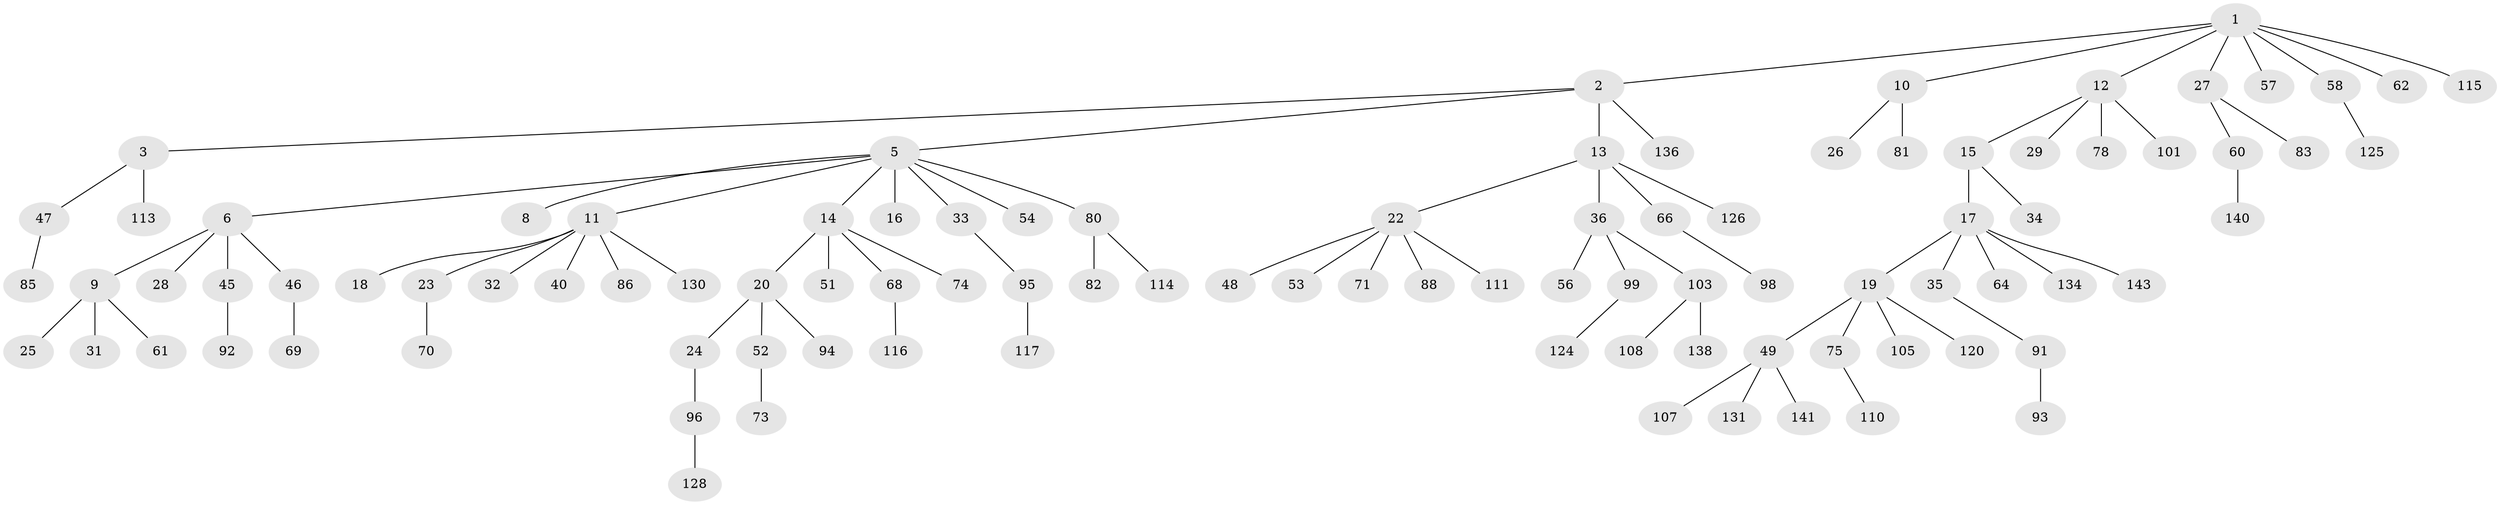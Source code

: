 // Generated by graph-tools (version 1.1) at 2025/24/03/03/25 07:24:07]
// undirected, 98 vertices, 97 edges
graph export_dot {
graph [start="1"]
  node [color=gray90,style=filled];
  1 [super="+43"];
  2 [super="+4"];
  3 [super="+37"];
  5 [super="+7"];
  6 [super="+89"];
  8;
  9 [super="+38"];
  10 [super="+21"];
  11 [super="+122"];
  12 [super="+76"];
  13 [super="+55"];
  14 [super="+109"];
  15;
  16;
  17 [super="+87"];
  18;
  19 [super="+72"];
  20 [super="+30"];
  22 [super="+42"];
  23 [super="+44"];
  24;
  25 [super="+104"];
  26;
  27 [super="+39"];
  28 [super="+90"];
  29;
  31;
  32;
  33 [super="+135"];
  34 [super="+102"];
  35 [super="+41"];
  36 [super="+50"];
  40 [super="+59"];
  45;
  46;
  47;
  48 [super="+133"];
  49 [super="+84"];
  51 [super="+63"];
  52 [super="+123"];
  53;
  54;
  56 [super="+65"];
  57;
  58 [super="+67"];
  60;
  61;
  62;
  64;
  66 [super="+97"];
  68;
  69;
  70 [super="+79"];
  71;
  73 [super="+77"];
  74;
  75;
  78;
  80 [super="+106"];
  81;
  82;
  83;
  85 [super="+118"];
  86;
  88 [super="+121"];
  91;
  92;
  93;
  94;
  95 [super="+127"];
  96 [super="+139"];
  98;
  99 [super="+100"];
  101;
  103 [super="+119"];
  105 [super="+112"];
  107;
  108 [super="+144"];
  110 [super="+142"];
  111;
  113;
  114;
  115 [super="+137"];
  116;
  117;
  120;
  124;
  125;
  126 [super="+129"];
  128 [super="+132"];
  130;
  131;
  134;
  136;
  138;
  140;
  141;
  143;
  1 -- 2;
  1 -- 10;
  1 -- 12;
  1 -- 27;
  1 -- 57;
  1 -- 62;
  1 -- 58;
  1 -- 115;
  2 -- 3;
  2 -- 136;
  2 -- 5;
  2 -- 13;
  3 -- 113;
  3 -- 47;
  5 -- 6;
  5 -- 8;
  5 -- 14;
  5 -- 33;
  5 -- 16;
  5 -- 80;
  5 -- 54;
  5 -- 11;
  6 -- 9;
  6 -- 28;
  6 -- 45;
  6 -- 46;
  9 -- 25;
  9 -- 31;
  9 -- 61;
  10 -- 26;
  10 -- 81;
  11 -- 18;
  11 -- 23;
  11 -- 32;
  11 -- 40;
  11 -- 86;
  11 -- 130;
  12 -- 15;
  12 -- 29;
  12 -- 78;
  12 -- 101;
  13 -- 22;
  13 -- 36;
  13 -- 66;
  13 -- 126;
  14 -- 20;
  14 -- 51;
  14 -- 68;
  14 -- 74;
  15 -- 17;
  15 -- 34;
  17 -- 19;
  17 -- 35;
  17 -- 64;
  17 -- 134;
  17 -- 143;
  19 -- 49;
  19 -- 75;
  19 -- 105;
  19 -- 120;
  20 -- 24;
  20 -- 94;
  20 -- 52;
  22 -- 48;
  22 -- 71;
  22 -- 111;
  22 -- 88;
  22 -- 53;
  23 -- 70;
  24 -- 96;
  27 -- 83;
  27 -- 60;
  33 -- 95;
  35 -- 91;
  36 -- 56;
  36 -- 103;
  36 -- 99;
  45 -- 92;
  46 -- 69;
  47 -- 85;
  49 -- 131;
  49 -- 141;
  49 -- 107;
  52 -- 73;
  58 -- 125;
  60 -- 140;
  66 -- 98;
  68 -- 116;
  75 -- 110;
  80 -- 82;
  80 -- 114;
  91 -- 93;
  95 -- 117;
  96 -- 128;
  99 -- 124;
  103 -- 108;
  103 -- 138;
}
